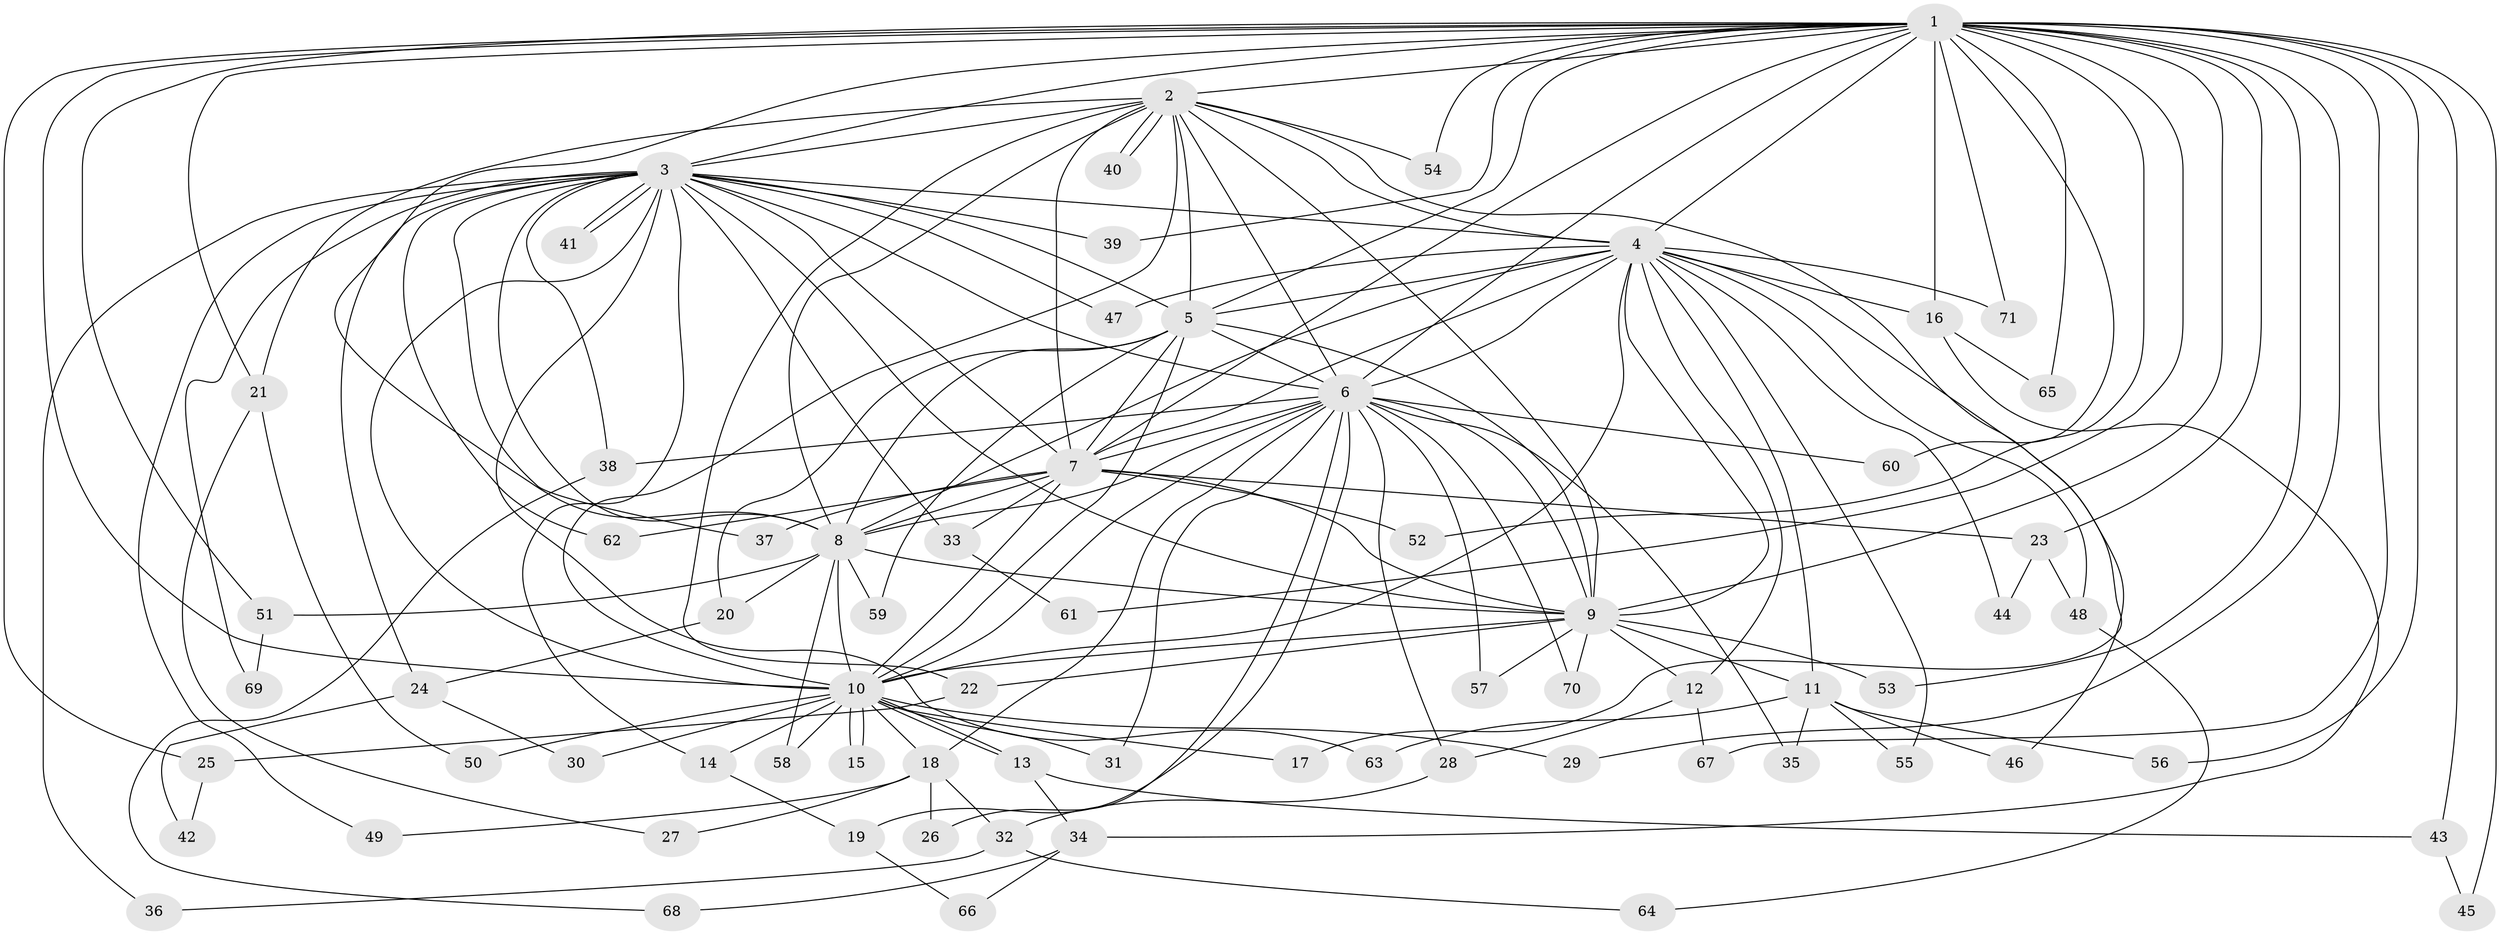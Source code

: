 // Generated by graph-tools (version 1.1) at 2025/25/03/09/25 03:25:51]
// undirected, 71 vertices, 167 edges
graph export_dot {
graph [start="1"]
  node [color=gray90,style=filled];
  1;
  2;
  3;
  4;
  5;
  6;
  7;
  8;
  9;
  10;
  11;
  12;
  13;
  14;
  15;
  16;
  17;
  18;
  19;
  20;
  21;
  22;
  23;
  24;
  25;
  26;
  27;
  28;
  29;
  30;
  31;
  32;
  33;
  34;
  35;
  36;
  37;
  38;
  39;
  40;
  41;
  42;
  43;
  44;
  45;
  46;
  47;
  48;
  49;
  50;
  51;
  52;
  53;
  54;
  55;
  56;
  57;
  58;
  59;
  60;
  61;
  62;
  63;
  64;
  65;
  66;
  67;
  68;
  69;
  70;
  71;
  1 -- 2;
  1 -- 3;
  1 -- 4;
  1 -- 5;
  1 -- 6;
  1 -- 7;
  1 -- 8;
  1 -- 9;
  1 -- 10;
  1 -- 16;
  1 -- 21;
  1 -- 23;
  1 -- 25;
  1 -- 29;
  1 -- 39;
  1 -- 43;
  1 -- 45;
  1 -- 51;
  1 -- 52;
  1 -- 53;
  1 -- 54;
  1 -- 56;
  1 -- 60;
  1 -- 61;
  1 -- 65;
  1 -- 67;
  1 -- 71;
  2 -- 3;
  2 -- 4;
  2 -- 5;
  2 -- 6;
  2 -- 7;
  2 -- 8;
  2 -- 9;
  2 -- 10;
  2 -- 17;
  2 -- 21;
  2 -- 22;
  2 -- 40;
  2 -- 40;
  2 -- 54;
  3 -- 4;
  3 -- 5;
  3 -- 6;
  3 -- 7;
  3 -- 8;
  3 -- 9;
  3 -- 10;
  3 -- 14;
  3 -- 24;
  3 -- 33;
  3 -- 36;
  3 -- 37;
  3 -- 38;
  3 -- 39;
  3 -- 41;
  3 -- 41;
  3 -- 47;
  3 -- 49;
  3 -- 62;
  3 -- 63;
  3 -- 69;
  4 -- 5;
  4 -- 6;
  4 -- 7;
  4 -- 8;
  4 -- 9;
  4 -- 10;
  4 -- 11;
  4 -- 12;
  4 -- 16;
  4 -- 44;
  4 -- 46;
  4 -- 47;
  4 -- 48;
  4 -- 55;
  4 -- 71;
  5 -- 6;
  5 -- 7;
  5 -- 8;
  5 -- 9;
  5 -- 10;
  5 -- 20;
  5 -- 59;
  6 -- 7;
  6 -- 8;
  6 -- 9;
  6 -- 10;
  6 -- 18;
  6 -- 19;
  6 -- 26;
  6 -- 28;
  6 -- 31;
  6 -- 35;
  6 -- 38;
  6 -- 57;
  6 -- 60;
  6 -- 70;
  7 -- 8;
  7 -- 9;
  7 -- 10;
  7 -- 23;
  7 -- 33;
  7 -- 37;
  7 -- 52;
  7 -- 62;
  8 -- 9;
  8 -- 10;
  8 -- 20;
  8 -- 51;
  8 -- 58;
  8 -- 59;
  9 -- 10;
  9 -- 11;
  9 -- 12;
  9 -- 22;
  9 -- 53;
  9 -- 57;
  9 -- 70;
  10 -- 13;
  10 -- 13;
  10 -- 14;
  10 -- 15;
  10 -- 15;
  10 -- 17;
  10 -- 18;
  10 -- 29;
  10 -- 30;
  10 -- 31;
  10 -- 50;
  10 -- 58;
  11 -- 35;
  11 -- 46;
  11 -- 55;
  11 -- 56;
  11 -- 63;
  12 -- 28;
  12 -- 67;
  13 -- 34;
  13 -- 43;
  14 -- 19;
  16 -- 34;
  16 -- 65;
  18 -- 26;
  18 -- 27;
  18 -- 32;
  18 -- 49;
  19 -- 66;
  20 -- 24;
  21 -- 27;
  21 -- 50;
  22 -- 25;
  23 -- 44;
  23 -- 48;
  24 -- 30;
  24 -- 42;
  25 -- 42;
  28 -- 32;
  32 -- 36;
  32 -- 64;
  33 -- 61;
  34 -- 66;
  34 -- 68;
  38 -- 68;
  43 -- 45;
  48 -- 64;
  51 -- 69;
}
